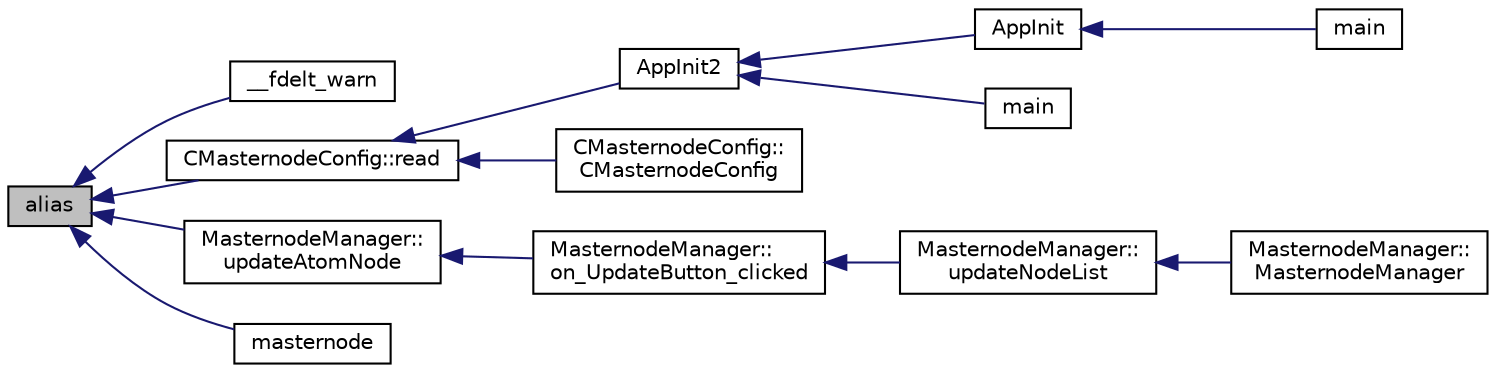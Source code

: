 digraph "alias"
{
  edge [fontname="Helvetica",fontsize="10",labelfontname="Helvetica",labelfontsize="10"];
  node [fontname="Helvetica",fontsize="10",shape=record];
  rankdir="LR";
  Node590 [label="alias",height=0.2,width=0.4,color="black", fillcolor="grey75", style="filled", fontcolor="black"];
  Node590 -> Node591 [dir="back",color="midnightblue",fontsize="10",style="solid",fontname="Helvetica"];
  Node591 [label="__fdelt_warn",height=0.2,width=0.4,color="black", fillcolor="white", style="filled",URL="$d5/d9f/glibc__compat_8cpp.html#a1328f53597b071dd4f8333c9ad609883"];
  Node590 -> Node592 [dir="back",color="midnightblue",fontsize="10",style="solid",fontname="Helvetica"];
  Node592 [label="CMasternodeConfig::read",height=0.2,width=0.4,color="black", fillcolor="white", style="filled",URL="$d9/d46/class_c_masternode_config.html#a82185f7e744867ed213d2b25df61dfe4"];
  Node592 -> Node593 [dir="back",color="midnightblue",fontsize="10",style="solid",fontname="Helvetica"];
  Node593 [label="AppInit2",height=0.2,width=0.4,color="black", fillcolor="white", style="filled",URL="$d8/dc0/init_8h.html#a1a4c1bfbf6ba1db77e988b89b9cadfd3",tooltip="Initialize ion. "];
  Node593 -> Node594 [dir="back",color="midnightblue",fontsize="10",style="solid",fontname="Helvetica"];
  Node594 [label="AppInit",height=0.2,width=0.4,color="black", fillcolor="white", style="filled",URL="$d4/d35/iond_8cpp.html#ac59316b767e6984e1285f0531275286b"];
  Node594 -> Node595 [dir="back",color="midnightblue",fontsize="10",style="solid",fontname="Helvetica"];
  Node595 [label="main",height=0.2,width=0.4,color="black", fillcolor="white", style="filled",URL="$d4/d35/iond_8cpp.html#a0ddf1224851353fc92bfbff6f499fa97"];
  Node593 -> Node596 [dir="back",color="midnightblue",fontsize="10",style="solid",fontname="Helvetica"];
  Node596 [label="main",height=0.2,width=0.4,color="black", fillcolor="white", style="filled",URL="$d5/d2d/ion_8cpp.html#a0ddf1224851353fc92bfbff6f499fa97"];
  Node592 -> Node597 [dir="back",color="midnightblue",fontsize="10",style="solid",fontname="Helvetica"];
  Node597 [label="CMasternodeConfig::\lCMasternodeConfig",height=0.2,width=0.4,color="black", fillcolor="white", style="filled",URL="$d9/d46/class_c_masternode_config.html#acb7bc70387a57bdc9983ba4c668e77ac"];
  Node590 -> Node598 [dir="back",color="midnightblue",fontsize="10",style="solid",fontname="Helvetica"];
  Node598 [label="MasternodeManager::\lupdateAtomNode",height=0.2,width=0.4,color="black", fillcolor="white", style="filled",URL="$d9/d70/class_masternode_manager.html#abcb08c94c98e38d85e8862edab2f8ede"];
  Node598 -> Node599 [dir="back",color="midnightblue",fontsize="10",style="solid",fontname="Helvetica"];
  Node599 [label="MasternodeManager::\lon_UpdateButton_clicked",height=0.2,width=0.4,color="black", fillcolor="white", style="filled",URL="$d9/d70/class_masternode_manager.html#ae8d07b4d869e3eb09fe1be445eff0430"];
  Node599 -> Node600 [dir="back",color="midnightblue",fontsize="10",style="solid",fontname="Helvetica"];
  Node600 [label="MasternodeManager::\lupdateNodeList",height=0.2,width=0.4,color="black", fillcolor="white", style="filled",URL="$d9/d70/class_masternode_manager.html#a5485a8bd6ccf673027165cc1207dfae9"];
  Node600 -> Node601 [dir="back",color="midnightblue",fontsize="10",style="solid",fontname="Helvetica"];
  Node601 [label="MasternodeManager::\lMasternodeManager",height=0.2,width=0.4,color="black", fillcolor="white", style="filled",URL="$d9/d70/class_masternode_manager.html#ad18cb99065e056e6b791e2356de826bf"];
  Node590 -> Node602 [dir="back",color="midnightblue",fontsize="10",style="solid",fontname="Helvetica"];
  Node602 [label="masternode",height=0.2,width=0.4,color="black", fillcolor="white", style="filled",URL="$d5/d6b/rpcstashedsend_8cpp.html#a30609e443aeb47c29ed0878d16b1b5e1"];
}
